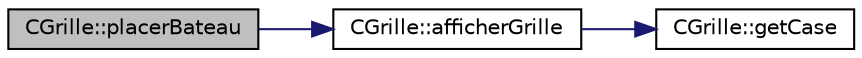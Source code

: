 digraph "CGrille::placerBateau"
{
 // LATEX_PDF_SIZE
  edge [fontname="Helvetica",fontsize="10",labelfontname="Helvetica",labelfontsize="10"];
  node [fontname="Helvetica",fontsize="10",shape=record];
  rankdir="LR";
  Node1 [label="CGrille::placerBateau",height=0.2,width=0.4,color="black", fillcolor="grey75", style="filled", fontcolor="black",tooltip=" "];
  Node1 -> Node2 [color="midnightblue",fontsize="10",style="solid"];
  Node2 [label="CGrille::afficherGrille",height=0.2,width=0.4,color="black", fillcolor="white", style="filled",URL="$class_c_grille.html#a1367ff44fd35d490a1f4b41c573c06d9",tooltip="affiche la grille mise a jour"];
  Node2 -> Node3 [color="midnightblue",fontsize="10",style="solid"];
  Node3 [label="CGrille::getCase",height=0.2,width=0.4,color="black", fillcolor="white", style="filled",URL="$class_c_grille.html#aa58d985f2e1d7877de1f865dd560a482",tooltip="retourne l'etat d'une case"];
}
